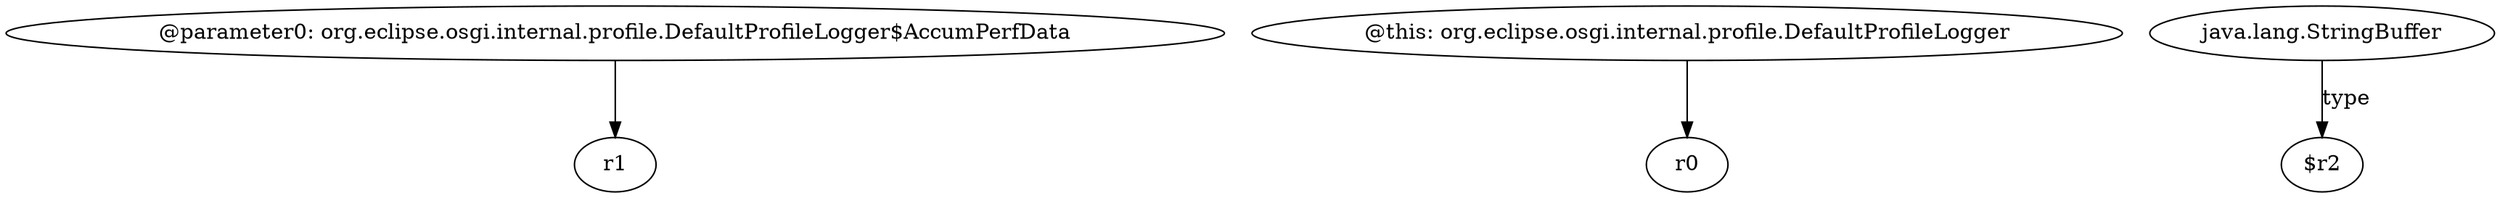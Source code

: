 digraph g {
0[label="@parameter0: org.eclipse.osgi.internal.profile.DefaultProfileLogger$AccumPerfData"]
1[label="r1"]
0->1[label=""]
2[label="@this: org.eclipse.osgi.internal.profile.DefaultProfileLogger"]
3[label="r0"]
2->3[label=""]
4[label="java.lang.StringBuffer"]
5[label="$r2"]
4->5[label="type"]
}